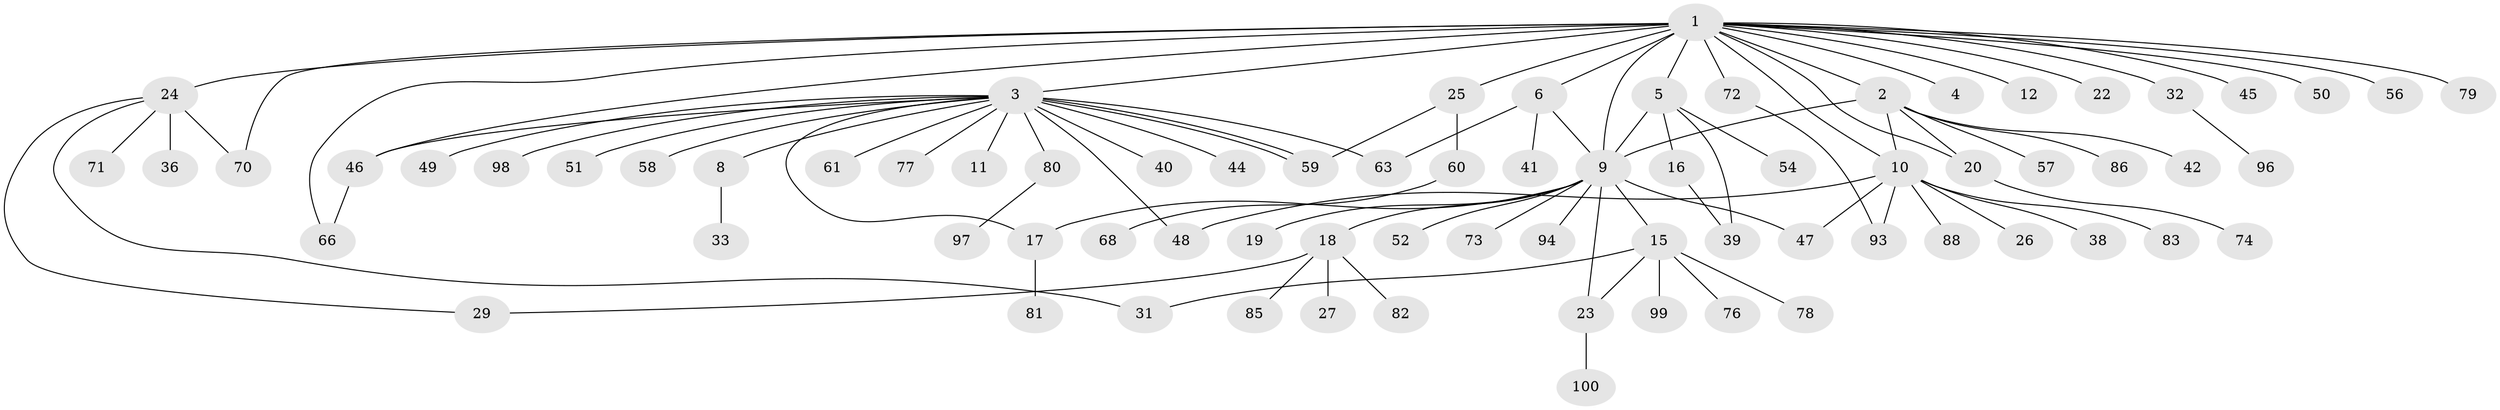 // original degree distribution, {23: 0.01, 6: 0.03, 18: 0.01, 1: 0.53, 5: 0.01, 3: 0.12, 9: 0.01, 4: 0.04, 8: 0.02, 7: 0.02, 2: 0.2}
// Generated by graph-tools (version 1.1) at 2025/11/02/21/25 10:11:09]
// undirected, 75 vertices, 93 edges
graph export_dot {
graph [start="1"]
  node [color=gray90,style=filled];
  1 [super="+37"];
  2 [super="+7"];
  3 [super="+69"];
  4;
  5 [super="+28"];
  6 [super="+84"];
  8 [super="+13"];
  9 [super="+14"];
  10 [super="+30"];
  11;
  12;
  15 [super="+90"];
  16;
  17 [super="+21"];
  18 [super="+62"];
  19;
  20 [super="+34"];
  22;
  23;
  24 [super="+35"];
  25;
  26;
  27 [super="+53"];
  29;
  31 [super="+55"];
  32;
  33;
  36 [super="+43"];
  38 [super="+75"];
  39 [super="+87"];
  40;
  41;
  42;
  44;
  45;
  46 [super="+64"];
  47 [super="+92"];
  48 [super="+65"];
  49;
  50;
  51;
  52;
  54;
  56;
  57;
  58;
  59 [super="+67"];
  60;
  61;
  63 [super="+91"];
  66;
  68;
  70;
  71;
  72 [super="+89"];
  73;
  74;
  76;
  77;
  78;
  79;
  80 [super="+95"];
  81;
  82;
  83;
  85;
  86;
  88;
  93;
  94;
  96;
  97;
  98;
  99;
  100;
  1 -- 2;
  1 -- 3 [weight=2];
  1 -- 4;
  1 -- 5;
  1 -- 6;
  1 -- 12;
  1 -- 20;
  1 -- 22;
  1 -- 24 [weight=2];
  1 -- 25;
  1 -- 32;
  1 -- 50;
  1 -- 56;
  1 -- 66;
  1 -- 70;
  1 -- 72;
  1 -- 79;
  1 -- 45;
  1 -- 9 [weight=2];
  1 -- 46;
  1 -- 10;
  2 -- 9;
  2 -- 10;
  2 -- 20;
  2 -- 86;
  2 -- 57;
  2 -- 42;
  3 -- 8;
  3 -- 11;
  3 -- 40;
  3 -- 44;
  3 -- 46;
  3 -- 49;
  3 -- 51;
  3 -- 58;
  3 -- 59;
  3 -- 59;
  3 -- 61;
  3 -- 63 [weight=2];
  3 -- 80;
  3 -- 98;
  3 -- 17;
  3 -- 48;
  3 -- 77;
  5 -- 16;
  5 -- 39;
  5 -- 54;
  5 -- 9;
  6 -- 9;
  6 -- 41;
  6 -- 63;
  8 -- 33;
  9 -- 15;
  9 -- 18 [weight=2];
  9 -- 19;
  9 -- 47;
  9 -- 52;
  9 -- 73;
  9 -- 17;
  9 -- 23;
  9 -- 94;
  10 -- 26;
  10 -- 93;
  10 -- 48;
  10 -- 83;
  10 -- 38;
  10 -- 88;
  10 -- 47;
  15 -- 23;
  15 -- 76;
  15 -- 78;
  15 -- 99;
  15 -- 31;
  16 -- 39;
  17 -- 81;
  18 -- 27;
  18 -- 29;
  18 -- 82;
  18 -- 85;
  20 -- 74;
  23 -- 100;
  24 -- 29;
  24 -- 31;
  24 -- 70;
  24 -- 71;
  24 -- 36;
  25 -- 59;
  25 -- 60;
  32 -- 96;
  46 -- 66;
  60 -- 68;
  72 -- 93;
  80 -- 97;
}
